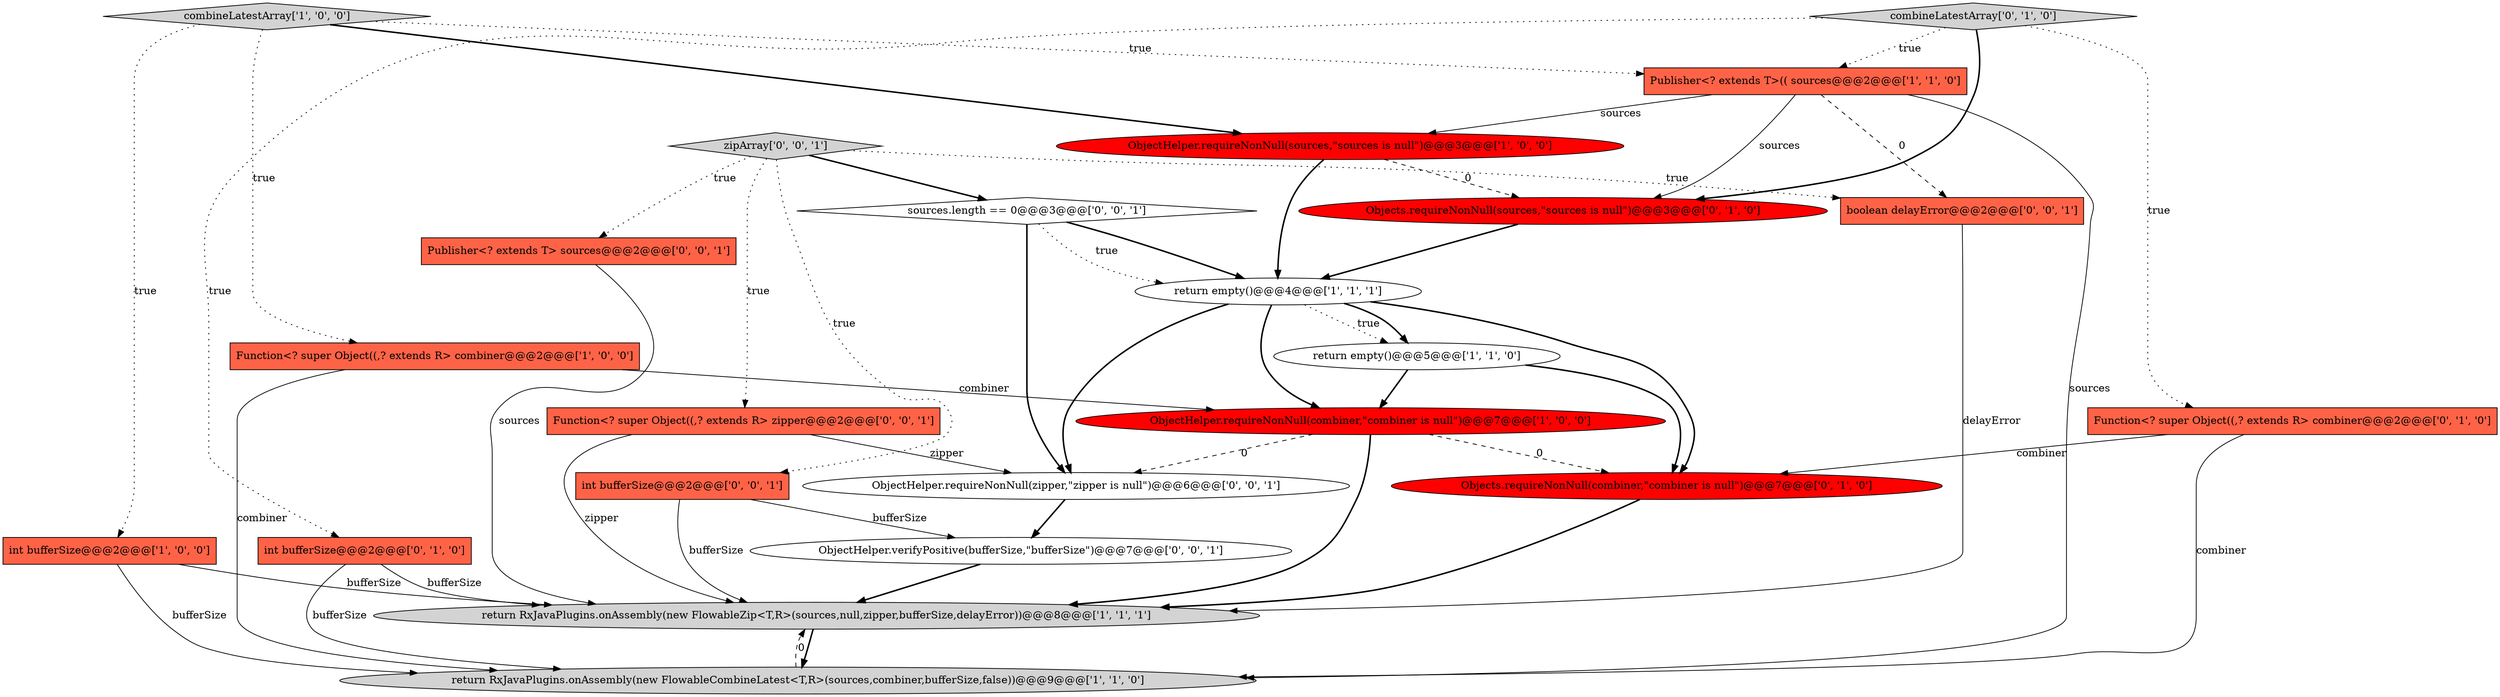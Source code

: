 digraph {
21 [style = filled, label = "ObjectHelper.verifyPositive(bufferSize,\"bufferSize\")@@@7@@@['0', '0', '1']", fillcolor = white, shape = ellipse image = "AAA0AAABBB3BBB"];
8 [style = filled, label = "return empty()@@@4@@@['1', '1', '1']", fillcolor = white, shape = ellipse image = "AAA0AAABBB1BBB"];
14 [style = filled, label = "combineLatestArray['0', '1', '0']", fillcolor = lightgray, shape = diamond image = "AAA0AAABBB2BBB"];
22 [style = filled, label = "sources.length == 0@@@3@@@['0', '0', '1']", fillcolor = white, shape = diamond image = "AAA0AAABBB3BBB"];
1 [style = filled, label = "return RxJavaPlugins.onAssembly(new FlowableCombineLatest<T,R>(sources,combiner,bufferSize,false))@@@9@@@['1', '1', '0']", fillcolor = lightgray, shape = ellipse image = "AAA0AAABBB1BBB"];
4 [style = filled, label = "return empty()@@@5@@@['1', '1', '0']", fillcolor = white, shape = ellipse image = "AAA0AAABBB1BBB"];
18 [style = filled, label = "zipArray['0', '0', '1']", fillcolor = lightgray, shape = diamond image = "AAA0AAABBB3BBB"];
0 [style = filled, label = "int bufferSize@@@2@@@['1', '0', '0']", fillcolor = tomato, shape = box image = "AAA0AAABBB1BBB"];
5 [style = filled, label = "ObjectHelper.requireNonNull(sources,\"sources is null\")@@@3@@@['1', '0', '0']", fillcolor = red, shape = ellipse image = "AAA1AAABBB1BBB"];
15 [style = filled, label = "int bufferSize@@@2@@@['0', '0', '1']", fillcolor = tomato, shape = box image = "AAA0AAABBB3BBB"];
7 [style = filled, label = "ObjectHelper.requireNonNull(combiner,\"combiner is null\")@@@7@@@['1', '0', '0']", fillcolor = red, shape = ellipse image = "AAA1AAABBB1BBB"];
10 [style = filled, label = "Objects.requireNonNull(sources,\"sources is null\")@@@3@@@['0', '1', '0']", fillcolor = red, shape = ellipse image = "AAA1AAABBB2BBB"];
13 [style = filled, label = "int bufferSize@@@2@@@['0', '1', '0']", fillcolor = tomato, shape = box image = "AAA0AAABBB2BBB"];
9 [style = filled, label = "combineLatestArray['1', '0', '0']", fillcolor = lightgray, shape = diamond image = "AAA0AAABBB1BBB"];
11 [style = filled, label = "Objects.requireNonNull(combiner,\"combiner is null\")@@@7@@@['0', '1', '0']", fillcolor = red, shape = ellipse image = "AAA1AAABBB2BBB"];
16 [style = filled, label = "Function<? super Object((,? extends R> zipper@@@2@@@['0', '0', '1']", fillcolor = tomato, shape = box image = "AAA0AAABBB3BBB"];
17 [style = filled, label = "ObjectHelper.requireNonNull(zipper,\"zipper is null\")@@@6@@@['0', '0', '1']", fillcolor = white, shape = ellipse image = "AAA0AAABBB3BBB"];
12 [style = filled, label = "Function<? super Object((,? extends R> combiner@@@2@@@['0', '1', '0']", fillcolor = tomato, shape = box image = "AAA0AAABBB2BBB"];
20 [style = filled, label = "boolean delayError@@@2@@@['0', '0', '1']", fillcolor = tomato, shape = box image = "AAA0AAABBB3BBB"];
3 [style = filled, label = "Publisher<? extends T>(( sources@@@2@@@['1', '1', '0']", fillcolor = tomato, shape = box image = "AAA0AAABBB1BBB"];
19 [style = filled, label = "Publisher<? extends T> sources@@@2@@@['0', '0', '1']", fillcolor = tomato, shape = box image = "AAA0AAABBB3BBB"];
2 [style = filled, label = "Function<? super Object((,? extends R> combiner@@@2@@@['1', '0', '0']", fillcolor = tomato, shape = box image = "AAA0AAABBB1BBB"];
6 [style = filled, label = "return RxJavaPlugins.onAssembly(new FlowableZip<T,R>(sources,null,zipper,bufferSize,delayError))@@@8@@@['1', '1', '1']", fillcolor = lightgray, shape = ellipse image = "AAA0AAABBB1BBB"];
3->1 [style = solid, label="sources"];
2->1 [style = solid, label="combiner"];
16->6 [style = solid, label="zipper"];
5->8 [style = bold, label=""];
9->0 [style = dotted, label="true"];
20->6 [style = solid, label="delayError"];
14->12 [style = dotted, label="true"];
21->6 [style = bold, label=""];
18->16 [style = dotted, label="true"];
7->17 [style = dashed, label="0"];
3->5 [style = solid, label="sources"];
0->6 [style = solid, label="bufferSize"];
11->6 [style = bold, label=""];
18->15 [style = dotted, label="true"];
18->19 [style = dotted, label="true"];
7->11 [style = dashed, label="0"];
19->6 [style = solid, label="sources"];
0->1 [style = solid, label="bufferSize"];
14->10 [style = bold, label=""];
16->17 [style = solid, label="zipper"];
18->20 [style = dotted, label="true"];
12->11 [style = solid, label="combiner"];
8->4 [style = dotted, label="true"];
4->7 [style = bold, label=""];
14->13 [style = dotted, label="true"];
8->7 [style = bold, label=""];
22->8 [style = bold, label=""];
8->17 [style = bold, label=""];
6->1 [style = bold, label=""];
15->21 [style = solid, label="bufferSize"];
18->22 [style = bold, label=""];
15->6 [style = solid, label="bufferSize"];
22->8 [style = dotted, label="true"];
10->8 [style = bold, label=""];
5->10 [style = dashed, label="0"];
3->10 [style = solid, label="sources"];
1->6 [style = dashed, label="0"];
9->2 [style = dotted, label="true"];
3->20 [style = dashed, label="0"];
7->6 [style = bold, label=""];
2->7 [style = solid, label="combiner"];
9->5 [style = bold, label=""];
22->17 [style = bold, label=""];
14->3 [style = dotted, label="true"];
13->6 [style = solid, label="bufferSize"];
12->1 [style = solid, label="combiner"];
8->4 [style = bold, label=""];
13->1 [style = solid, label="bufferSize"];
4->11 [style = bold, label=""];
8->11 [style = bold, label=""];
17->21 [style = bold, label=""];
9->3 [style = dotted, label="true"];
}
